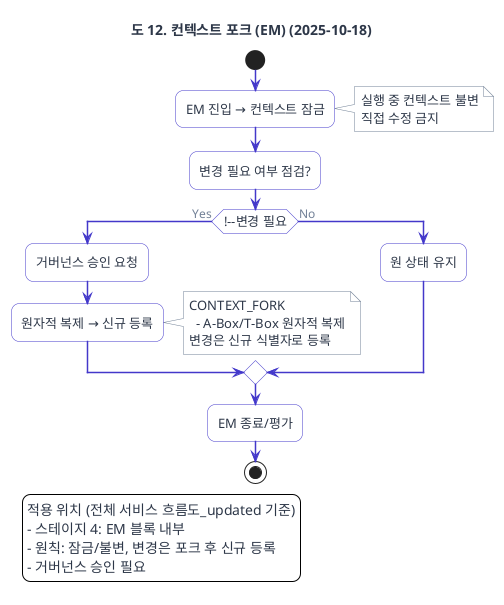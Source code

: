 @startuml

title 도 12. 컨텍스트 포크 (EM) (2025-10-18)

'================================================================
' Worflogy.com Website Theme for PlantUML
'================================================================

'// 1. 전역 스타일 (Global Style & Fonts) //
skinparam backgroundColor #ffffff
skinparam defaultFontName "Pretendard"
skinparam defaultFontSize 13
skinparam defaultFontColor #2D3748
skinparam shadowing false
skinparam roundCorner 16

'// 2. 화살표 및 연결선 스타일 (Arrow & Connector Style) //
skinparam ArrowColor #718096
skinparam ArrowThickness 1.5
skinparam ArrowFontColor #718096
skinparam ArrowFontSize 12
skinparam linetype ortho

'// 3. 기본 요소 스타일 (Standard Elements Style) //
skinparam card {
  BackgroundColor #ffffff
  BorderColor #718096
}
skinparam note {
  BackgroundColor #ffffff
  BorderColor #718096
  FontColor #2D3748
}
skinparam component {
  BackgroundColor #ffffff
  BorderColor #718096
}
skinparam package {
  BackgroundColor #ffffff
  BorderColor #718096
}
skinparam database {
  BackgroundColor #ffffff
  BorderColor #718096
}
' [추가] 파티션(Partition) 스타일 정의
skinparam partition {
  BackgroundColor #F4F6F8 ' 웹사이트의 연한 배경색으로 구분감 부여
  BorderColor #718096
  FontColor #2D3748
}

'// 4. 강조 요소 스타일 (Accent Elements Style) //
skinparam actor {
  BackgroundColor #4338CA
  BorderColor #4338CA
  FontColor #ffffff
}
skinparam participant {
  BackgroundColor #4338CA
  BorderColor #4338CA
  FontColor #ffffff
}
skinparam usecase {
  BackgroundColor #ffffff
  BorderColor #4338CA
  ArrowColor #4338CA
}
skinparam activity {
  BackgroundColor #ffffff
  BorderColor #4338CA
  FontColor #2D3748
}

'// 5. 클래스 다이어그램 스타일 (Class Diagram Style) //
skinparam class {
  BackgroundColor #ffffff
  BorderColor #718096 ' [수정] 테두리 색상 변경
  HeaderBackgroundColor #4338CA
  FontColor #ffffff
  AttributeFontColor #2D3748
  AttributeFontSize 12
}

'================================================================

start

:EM 진입 → 컨텍스트 잠금;
note right
실행 중 컨텍스트 불변
직접 수정 금지
end note

:변경 필요 여부 점검?;
if (!--변경 필요) then (Yes)
  :거버넌스 승인 요청;
  :원자적 복제 → 신규 등록;
  note right
  CONTEXT_FORK
    - A-Box/T-Box 원자적 복제
  변경은 신규 식별자로 등록
  end note
else (No)
  :원 상태 유지;
endif
:EM 종료/평가;

stop

legend left
적용 위치 (전체 서비스 흐름도_updated 기준)
- 스테이지 4: EM 블록 내부
- 원칙: 잠금/불변, 변경은 포크 후 신규 등록
- 거버넌스 승인 필요
end legend

@enduml
